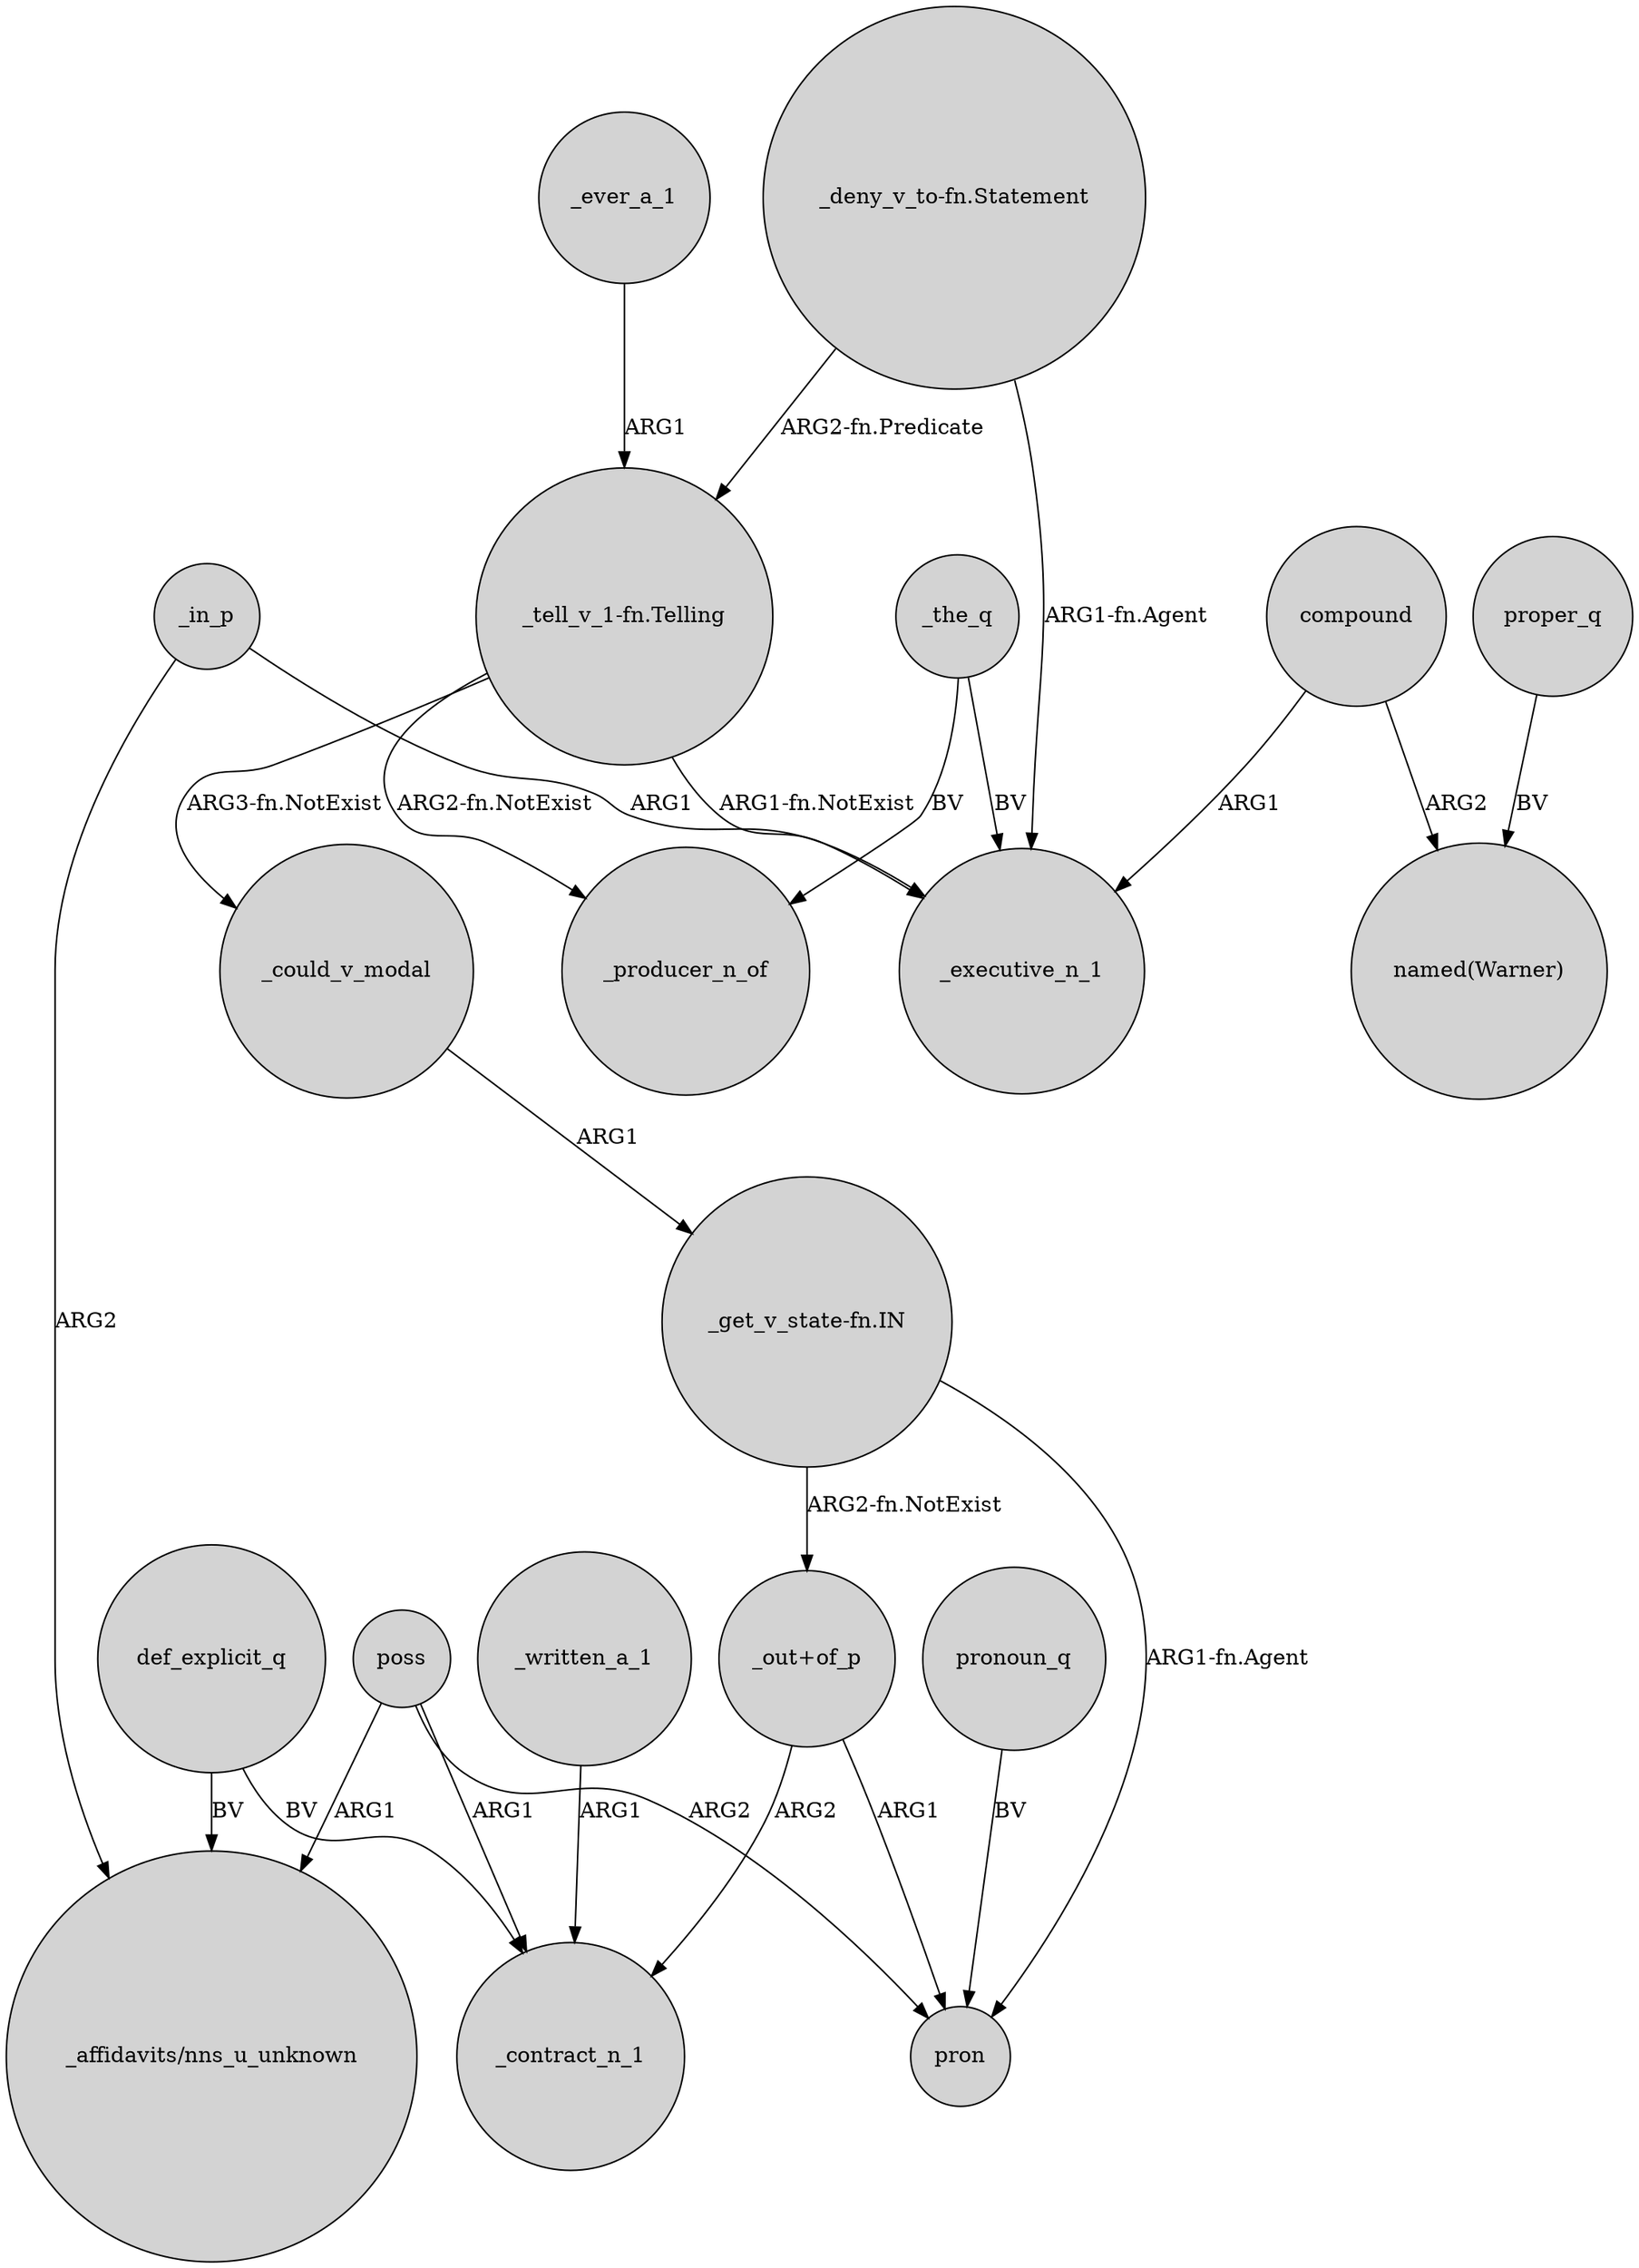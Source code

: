 digraph {
	node [shape=circle style=filled]
	"_tell_v_1-fn.Telling" -> _executive_n_1 [label="ARG1-fn.NotExist"]
	"_deny_v_to-fn.Statement" -> "_tell_v_1-fn.Telling" [label="ARG2-fn.Predicate"]
	_the_q -> _producer_n_of [label=BV]
	"_tell_v_1-fn.Telling" -> _producer_n_of [label="ARG2-fn.NotExist"]
	poss -> _contract_n_1 [label=ARG1]
	poss -> pron [label=ARG2]
	def_explicit_q -> _contract_n_1 [label=BV]
	_in_p -> _executive_n_1 [label=ARG1]
	_the_q -> _executive_n_1 [label=BV]
	"_deny_v_to-fn.Statement" -> _executive_n_1 [label="ARG1-fn.Agent"]
	compound -> _executive_n_1 [label=ARG1]
	_written_a_1 -> _contract_n_1 [label=ARG1]
	_ever_a_1 -> "_tell_v_1-fn.Telling" [label=ARG1]
	_in_p -> "_affidavits/nns_u_unknown" [label=ARG2]
	pronoun_q -> pron [label=BV]
	"_get_v_state-fn.IN" -> "_out+of_p" [label="ARG2-fn.NotExist"]
	def_explicit_q -> "_affidavits/nns_u_unknown" [label=BV]
	"_out+of_p" -> _contract_n_1 [label=ARG2]
	"_tell_v_1-fn.Telling" -> _could_v_modal [label="ARG3-fn.NotExist"]
	"_out+of_p" -> pron [label=ARG1]
	_could_v_modal -> "_get_v_state-fn.IN" [label=ARG1]
	proper_q -> "named(Warner)" [label=BV]
	poss -> "_affidavits/nns_u_unknown" [label=ARG1]
	compound -> "named(Warner)" [label=ARG2]
	"_get_v_state-fn.IN" -> pron [label="ARG1-fn.Agent"]
}
